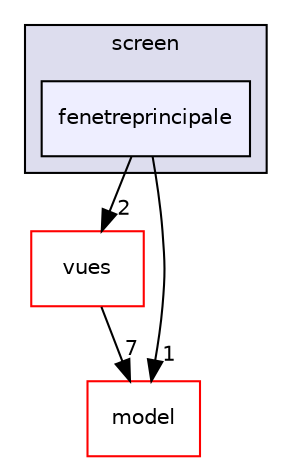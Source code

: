 digraph "/home/sacha/Documents/Fac/L3_S5/CPOA/Projet/Dev/ShareCount/screen/fenetreprincipale" {
  compound=true
  node [ fontsize="10", fontname="Helvetica"];
  edge [ labelfontsize="10", labelfontname="Helvetica"];
  subgraph clusterdir_d686753603722e47837e58f0ba777cfb {
    graph [ bgcolor="#ddddee", pencolor="black", label="screen" fontname="Helvetica", fontsize="10", URL="dir_d686753603722e47837e58f0ba777cfb.html"]
  dir_2f19037a4ffe1244fe1fd89f6a8382e2 [shape=box, label="fenetreprincipale", style="filled", fillcolor="#eeeeff", pencolor="black", URL="dir_2f19037a4ffe1244fe1fd89f6a8382e2.html"];
  }
  dir_595c3ed372cc279b2f91c4681d5b0e80 [shape=box label="vues" fillcolor="white" style="filled" color="red" URL="dir_595c3ed372cc279b2f91c4681d5b0e80.html"];
  dir_3f14f6767c31cb4a1d22c13c18cc6fc3 [shape=box label="model" fillcolor="white" style="filled" color="red" URL="dir_3f14f6767c31cb4a1d22c13c18cc6fc3.html"];
  dir_2f19037a4ffe1244fe1fd89f6a8382e2->dir_595c3ed372cc279b2f91c4681d5b0e80 [headlabel="2", labeldistance=1.5 headhref="dir_000010_000011.html"];
  dir_2f19037a4ffe1244fe1fd89f6a8382e2->dir_3f14f6767c31cb4a1d22c13c18cc6fc3 [headlabel="1", labeldistance=1.5 headhref="dir_000010_000000.html"];
  dir_595c3ed372cc279b2f91c4681d5b0e80->dir_3f14f6767c31cb4a1d22c13c18cc6fc3 [headlabel="7", labeldistance=1.5 headhref="dir_000011_000000.html"];
}
